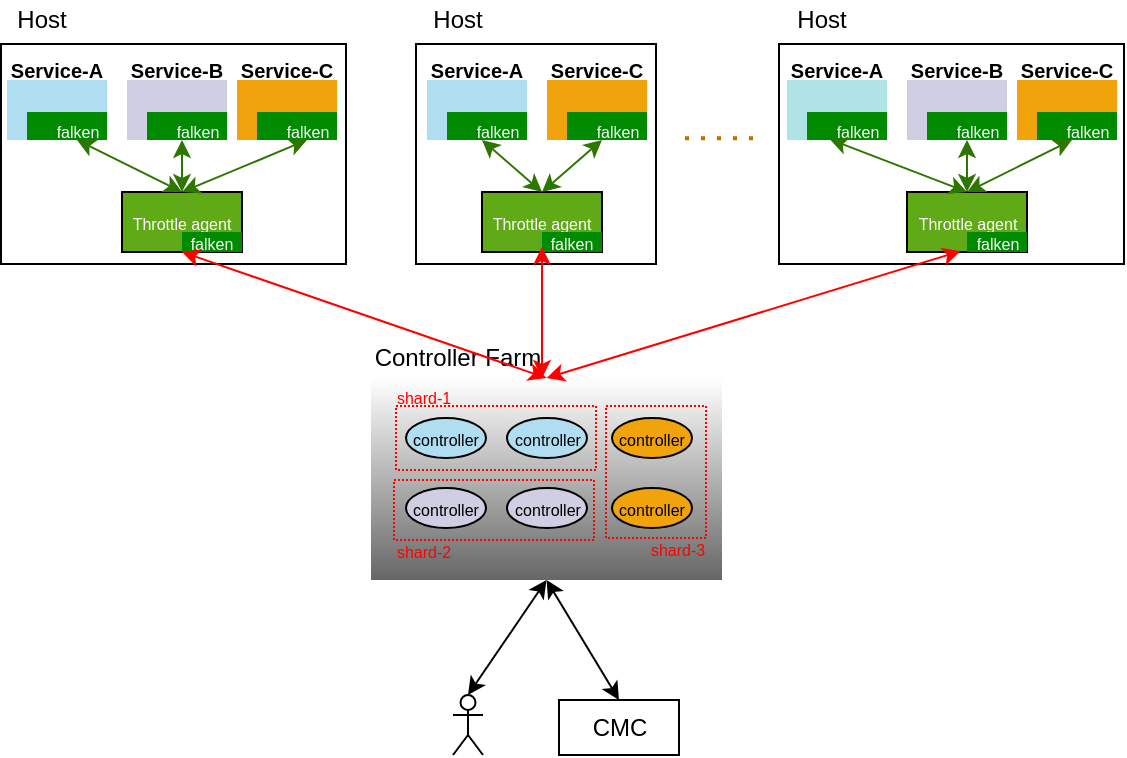 <mxfile version="14.2.9" type="github">
  <diagram id="BSTLE7_yzejE6WdxNYc8" name="Page-1">
    <mxGraphModel dx="938" dy="536" grid="1" gridSize="10" guides="1" tooltips="1" connect="1" arrows="1" fold="1" page="1" pageScale="1" pageWidth="850" pageHeight="1100" math="0" shadow="0">
      <root>
        <mxCell id="0" />
        <mxCell id="1" parent="0" />
        <mxCell id="sjCQOgqBna5IyIyZHuyT-13" value="" style="rounded=0;whiteSpace=wrap;html=1;" vertex="1" parent="1">
          <mxGeometry x="498.5" y="152" width="172.5" height="110" as="geometry" />
        </mxCell>
        <mxCell id="sjCQOgqBna5IyIyZHuyT-12" value="" style="rounded=0;whiteSpace=wrap;html=1;" vertex="1" parent="1">
          <mxGeometry x="317" y="152" width="120" height="110" as="geometry" />
        </mxCell>
        <mxCell id="Sye2rz8z6Uivf4PvG4rr-3" value="" style="rounded=0;whiteSpace=wrap;html=1;" parent="1" vertex="1">
          <mxGeometry x="109.5" y="152" width="172.5" height="110" as="geometry" />
        </mxCell>
        <mxCell id="UTH4l14dTVkqmEDSazQt-14" value="" style="group" parent="1" vertex="1" connectable="0">
          <mxGeometry x="110" y="160" width="55" height="40" as="geometry" />
        </mxCell>
        <mxCell id="Sye2rz8z6Uivf4PvG4rr-4" value="&lt;div style=&quot;text-align: justify&quot;&gt;&lt;br&gt;&lt;/div&gt;" style="rounded=0;whiteSpace=wrap;html=1;align=center;strokeColor=none;fillColor=#B1DDF0;" parent="UTH4l14dTVkqmEDSazQt-14" vertex="1">
          <mxGeometry x="2.5" y="10" width="50" height="30" as="geometry" />
        </mxCell>
        <mxCell id="UTH4l14dTVkqmEDSazQt-13" value="&lt;font style=&quot;font-size: 10px&quot;&gt;&lt;b&gt;Service-A&lt;/b&gt;&lt;/font&gt;" style="text;html=1;strokeColor=none;fillColor=none;align=center;verticalAlign=middle;whiteSpace=wrap;rounded=0;" parent="UTH4l14dTVkqmEDSazQt-14" vertex="1">
          <mxGeometry width="55" height="10" as="geometry" />
        </mxCell>
        <mxCell id="UTH4l14dTVkqmEDSazQt-4" value="" style="group" parent="1" vertex="1" connectable="0">
          <mxGeometry x="122.5" y="186" width="40" height="14" as="geometry" />
        </mxCell>
        <mxCell id="UTH4l14dTVkqmEDSazQt-1" value="" style="rounded=0;whiteSpace=wrap;html=1;fontColor=#ffffff;strokeColor=none;fillColor=#008A00;" parent="UTH4l14dTVkqmEDSazQt-4" vertex="1">
          <mxGeometry width="40" height="14" as="geometry" />
        </mxCell>
        <mxCell id="UTH4l14dTVkqmEDSazQt-3" value="&lt;font style=&quot;font-size: 8px&quot;&gt;falken&lt;/font&gt;" style="rounded=0;whiteSpace=wrap;html=1;fontColor=#ffffff;strokeColor=none;fillColor=none;" parent="UTH4l14dTVkqmEDSazQt-4" vertex="1">
          <mxGeometry x="10" y="4" width="30" height="10" as="geometry" />
        </mxCell>
        <mxCell id="UTH4l14dTVkqmEDSazQt-15" value="" style="group" parent="1" vertex="1" connectable="0">
          <mxGeometry x="170" y="160" width="55" height="40" as="geometry" />
        </mxCell>
        <mxCell id="UTH4l14dTVkqmEDSazQt-16" value="&lt;div style=&quot;text-align: justify&quot;&gt;&lt;br&gt;&lt;/div&gt;" style="rounded=0;whiteSpace=wrap;html=1;fillColor=#d0cee2;align=center;strokeColor=none;" parent="UTH4l14dTVkqmEDSazQt-15" vertex="1">
          <mxGeometry x="2.5" y="10" width="50" height="30" as="geometry" />
        </mxCell>
        <mxCell id="UTH4l14dTVkqmEDSazQt-17" value="&lt;font style=&quot;font-size: 10px&quot;&gt;&lt;b&gt;Service-B&lt;/b&gt;&lt;/font&gt;" style="text;html=1;strokeColor=none;fillColor=none;align=center;verticalAlign=middle;whiteSpace=wrap;rounded=0;" parent="UTH4l14dTVkqmEDSazQt-15" vertex="1">
          <mxGeometry width="55" height="10" as="geometry" />
        </mxCell>
        <mxCell id="UTH4l14dTVkqmEDSazQt-18" value="" style="group" parent="1" vertex="1" connectable="0">
          <mxGeometry x="182.5" y="186" width="40" height="14" as="geometry" />
        </mxCell>
        <mxCell id="UTH4l14dTVkqmEDSazQt-19" value="" style="rounded=0;whiteSpace=wrap;html=1;fillColor=#6d8764;fontColor=#ffffff;strokeColor=none;" parent="UTH4l14dTVkqmEDSazQt-18" vertex="1">
          <mxGeometry width="40" height="14" as="geometry" />
        </mxCell>
        <mxCell id="UTH4l14dTVkqmEDSazQt-20" value="&lt;font style=&quot;font-size: 8px&quot;&gt;falken&lt;/font&gt;" style="rounded=0;whiteSpace=wrap;html=1;fillColor=#008a00;fontColor=#ffffff;strokeColor=none;" parent="UTH4l14dTVkqmEDSazQt-18" vertex="1">
          <mxGeometry x="10" y="4" width="30" height="10" as="geometry" />
        </mxCell>
        <mxCell id="UTH4l14dTVkqmEDSazQt-21" value="" style="group;fillColor=#008A00;" parent="UTH4l14dTVkqmEDSazQt-18" vertex="1" connectable="0">
          <mxGeometry width="40" height="14" as="geometry" />
        </mxCell>
        <mxCell id="UTH4l14dTVkqmEDSazQt-22" value="" style="rounded=0;whiteSpace=wrap;html=1;fontColor=#ffffff;strokeColor=none;fillColor=#008A00;" parent="UTH4l14dTVkqmEDSazQt-21" vertex="1">
          <mxGeometry width="40" height="14" as="geometry" />
        </mxCell>
        <mxCell id="UTH4l14dTVkqmEDSazQt-23" value="&lt;font style=&quot;font-size: 8px&quot;&gt;falken&lt;/font&gt;" style="rounded=0;whiteSpace=wrap;html=1;fontColor=#ffffff;strokeColor=none;fillColor=none;" parent="UTH4l14dTVkqmEDSazQt-21" vertex="1">
          <mxGeometry x="10" y="4" width="30" height="10" as="geometry" />
        </mxCell>
        <mxCell id="UTH4l14dTVkqmEDSazQt-27" value="" style="group" parent="1" vertex="1" connectable="0">
          <mxGeometry x="225" y="160" width="55" height="40" as="geometry" />
        </mxCell>
        <mxCell id="UTH4l14dTVkqmEDSazQt-28" value="&lt;div style=&quot;text-align: justify&quot;&gt;&lt;br&gt;&lt;/div&gt;" style="rounded=0;whiteSpace=wrap;html=1;fillColor=#f0a30a;fontColor=#ffffff;strokeColor=none;align=center;" parent="UTH4l14dTVkqmEDSazQt-27" vertex="1">
          <mxGeometry x="2.5" y="10" width="50" height="30" as="geometry" />
        </mxCell>
        <mxCell id="UTH4l14dTVkqmEDSazQt-29" value="&lt;font style=&quot;font-size: 10px&quot;&gt;&lt;b&gt;Service-C&lt;/b&gt;&lt;/font&gt;" style="text;html=1;strokeColor=none;fillColor=none;align=center;verticalAlign=middle;whiteSpace=wrap;rounded=0;" parent="UTH4l14dTVkqmEDSazQt-27" vertex="1">
          <mxGeometry width="55" height="10" as="geometry" />
        </mxCell>
        <mxCell id="UTH4l14dTVkqmEDSazQt-30" value="" style="group" parent="1" vertex="1" connectable="0">
          <mxGeometry x="237.5" y="186" width="40" height="14" as="geometry" />
        </mxCell>
        <mxCell id="UTH4l14dTVkqmEDSazQt-31" value="" style="rounded=0;whiteSpace=wrap;html=1;fillColor=#6d8764;fontColor=#ffffff;strokeColor=none;" parent="UTH4l14dTVkqmEDSazQt-30" vertex="1">
          <mxGeometry width="40" height="14" as="geometry" />
        </mxCell>
        <mxCell id="UTH4l14dTVkqmEDSazQt-32" value="&lt;font style=&quot;font-size: 8px&quot;&gt;falken&lt;/font&gt;" style="rounded=0;whiteSpace=wrap;html=1;fillColor=#008a00;fontColor=#ffffff;strokeColor=none;" parent="UTH4l14dTVkqmEDSazQt-30" vertex="1">
          <mxGeometry x="10" y="4" width="30" height="10" as="geometry" />
        </mxCell>
        <mxCell id="UTH4l14dTVkqmEDSazQt-33" value="" style="group" parent="UTH4l14dTVkqmEDSazQt-30" vertex="1" connectable="0">
          <mxGeometry width="40" height="14" as="geometry" />
        </mxCell>
        <mxCell id="UTH4l14dTVkqmEDSazQt-34" value="" style="rounded=0;whiteSpace=wrap;html=1;fontColor=#ffffff;strokeColor=none;fillColor=#008A00;" parent="UTH4l14dTVkqmEDSazQt-33" vertex="1">
          <mxGeometry width="40" height="14" as="geometry" />
        </mxCell>
        <mxCell id="UTH4l14dTVkqmEDSazQt-35" value="&lt;font style=&quot;font-size: 8px&quot;&gt;falken&lt;/font&gt;" style="rounded=0;whiteSpace=wrap;html=1;fontColor=#ffffff;strokeColor=none;fillColor=none;" parent="UTH4l14dTVkqmEDSazQt-33" vertex="1">
          <mxGeometry x="10" y="4" width="30" height="10" as="geometry" />
        </mxCell>
        <mxCell id="UTH4l14dTVkqmEDSazQt-42" value="Host" style="text;html=1;strokeColor=none;fillColor=none;align=center;verticalAlign=middle;whiteSpace=wrap;rounded=0;" parent="1" vertex="1">
          <mxGeometry x="110" y="130" width="40" height="20" as="geometry" />
        </mxCell>
        <mxCell id="UTH4l14dTVkqmEDSazQt-36" value="&lt;font style=&quot;font-size: 8px&quot;&gt;Throttle agent&lt;/font&gt;" style="rounded=0;whiteSpace=wrap;html=1;fillColor=#60a917;fontColor=#ffffff;" parent="1" vertex="1">
          <mxGeometry x="170" y="226" width="60" height="30" as="geometry" />
        </mxCell>
        <mxCell id="UTH4l14dTVkqmEDSazQt-38" value="&lt;font style=&quot;font-size: 8px&quot;&gt;falken&lt;/font&gt;" style="rounded=0;whiteSpace=wrap;html=1;fillColor=#008a00;fontColor=#ffffff;strokeColor=none;" parent="1" vertex="1">
          <mxGeometry x="200" y="246" width="30" height="10" as="geometry" />
        </mxCell>
        <mxCell id="UTH4l14dTVkqmEDSazQt-45" value="" style="group" parent="1" vertex="1" connectable="0">
          <mxGeometry x="320" y="160" width="55" height="40" as="geometry" />
        </mxCell>
        <mxCell id="UTH4l14dTVkqmEDSazQt-46" value="&lt;div style=&quot;text-align: justify&quot;&gt;&lt;br&gt;&lt;/div&gt;" style="rounded=0;whiteSpace=wrap;html=1;fillColor=#b1ddf0;align=center;strokeColor=none;" parent="UTH4l14dTVkqmEDSazQt-45" vertex="1">
          <mxGeometry x="2.5" y="10" width="50" height="30" as="geometry" />
        </mxCell>
        <mxCell id="UTH4l14dTVkqmEDSazQt-47" value="&lt;font style=&quot;font-size: 10px&quot;&gt;&lt;b&gt;Service-A&lt;/b&gt;&lt;/font&gt;" style="text;html=1;strokeColor=none;fillColor=none;align=center;verticalAlign=middle;whiteSpace=wrap;rounded=0;" parent="UTH4l14dTVkqmEDSazQt-45" vertex="1">
          <mxGeometry width="55" height="10" as="geometry" />
        </mxCell>
        <mxCell id="UTH4l14dTVkqmEDSazQt-48" value="" style="group" parent="1" vertex="1" connectable="0">
          <mxGeometry x="332.5" y="186" width="40" height="14" as="geometry" />
        </mxCell>
        <mxCell id="UTH4l14dTVkqmEDSazQt-49" value="" style="rounded=0;whiteSpace=wrap;html=1;fillColor=#6d8764;fontColor=#ffffff;strokeColor=none;" parent="UTH4l14dTVkqmEDSazQt-48" vertex="1">
          <mxGeometry width="40" height="14" as="geometry" />
        </mxCell>
        <mxCell id="UTH4l14dTVkqmEDSazQt-50" value="&lt;font style=&quot;font-size: 8px&quot;&gt;falken&lt;/font&gt;" style="rounded=0;whiteSpace=wrap;html=1;fillColor=#008a00;fontColor=#ffffff;strokeColor=none;" parent="UTH4l14dTVkqmEDSazQt-48" vertex="1">
          <mxGeometry x="10" y="4" width="30" height="10" as="geometry" />
        </mxCell>
        <mxCell id="UTH4l14dTVkqmEDSazQt-51" value="" style="group" parent="UTH4l14dTVkqmEDSazQt-48" vertex="1" connectable="0">
          <mxGeometry width="40" height="14" as="geometry" />
        </mxCell>
        <mxCell id="UTH4l14dTVkqmEDSazQt-52" value="" style="rounded=0;whiteSpace=wrap;html=1;fontColor=#ffffff;strokeColor=none;fillColor=#008A00;" parent="UTH4l14dTVkqmEDSazQt-51" vertex="1">
          <mxGeometry width="40" height="14" as="geometry" />
        </mxCell>
        <mxCell id="UTH4l14dTVkqmEDSazQt-53" value="&lt;font style=&quot;font-size: 8px&quot;&gt;falken&lt;/font&gt;" style="rounded=0;whiteSpace=wrap;html=1;fontColor=#ffffff;strokeColor=none;fillColor=none;" parent="UTH4l14dTVkqmEDSazQt-51" vertex="1">
          <mxGeometry x="10" y="4" width="30" height="10" as="geometry" />
        </mxCell>
        <mxCell id="UTH4l14dTVkqmEDSazQt-63" value="" style="group" parent="1" vertex="1" connectable="0">
          <mxGeometry x="380" y="160" width="55" height="40" as="geometry" />
        </mxCell>
        <mxCell id="UTH4l14dTVkqmEDSazQt-64" value="&lt;div style=&quot;text-align: justify&quot;&gt;&lt;br&gt;&lt;/div&gt;" style="rounded=0;whiteSpace=wrap;html=1;fontColor=#ffffff;strokeColor=none;align=center;fillColor=#F0A30A;" parent="UTH4l14dTVkqmEDSazQt-63" vertex="1">
          <mxGeometry x="2.5" y="10" width="50" height="30" as="geometry" />
        </mxCell>
        <mxCell id="UTH4l14dTVkqmEDSazQt-65" value="&lt;font style=&quot;font-size: 10px&quot;&gt;&lt;b&gt;Service-C&lt;/b&gt;&lt;/font&gt;" style="text;html=1;strokeColor=none;fillColor=none;align=center;verticalAlign=middle;whiteSpace=wrap;rounded=0;" parent="UTH4l14dTVkqmEDSazQt-63" vertex="1">
          <mxGeometry width="55" height="10" as="geometry" />
        </mxCell>
        <mxCell id="UTH4l14dTVkqmEDSazQt-66" value="" style="group" parent="1" vertex="1" connectable="0">
          <mxGeometry x="392.5" y="186" width="40" height="14" as="geometry" />
        </mxCell>
        <mxCell id="UTH4l14dTVkqmEDSazQt-67" value="" style="rounded=0;whiteSpace=wrap;html=1;fillColor=#6d8764;fontColor=#ffffff;strokeColor=none;" parent="UTH4l14dTVkqmEDSazQt-66" vertex="1">
          <mxGeometry width="40" height="14" as="geometry" />
        </mxCell>
        <mxCell id="UTH4l14dTVkqmEDSazQt-68" value="&lt;font style=&quot;font-size: 8px&quot;&gt;falken&lt;/font&gt;" style="rounded=0;whiteSpace=wrap;html=1;fillColor=#008a00;fontColor=#ffffff;strokeColor=none;" parent="UTH4l14dTVkqmEDSazQt-66" vertex="1">
          <mxGeometry x="10" y="4" width="30" height="10" as="geometry" />
        </mxCell>
        <mxCell id="UTH4l14dTVkqmEDSazQt-69" value="" style="group" parent="UTH4l14dTVkqmEDSazQt-66" vertex="1" connectable="0">
          <mxGeometry width="40" height="14" as="geometry" />
        </mxCell>
        <mxCell id="UTH4l14dTVkqmEDSazQt-70" value="" style="rounded=0;whiteSpace=wrap;html=1;fontColor=#ffffff;strokeColor=none;fillColor=#008A00;" parent="UTH4l14dTVkqmEDSazQt-69" vertex="1">
          <mxGeometry width="40" height="14" as="geometry" />
        </mxCell>
        <mxCell id="UTH4l14dTVkqmEDSazQt-71" value="&lt;font style=&quot;font-size: 8px&quot;&gt;falken&lt;/font&gt;" style="rounded=0;whiteSpace=wrap;html=1;fontColor=#ffffff;strokeColor=none;fillColor=none;" parent="UTH4l14dTVkqmEDSazQt-69" vertex="1">
          <mxGeometry x="10" y="4" width="30" height="10" as="geometry" />
        </mxCell>
        <mxCell id="UTH4l14dTVkqmEDSazQt-72" value="Host" style="text;html=1;strokeColor=none;fillColor=none;align=center;verticalAlign=middle;whiteSpace=wrap;rounded=0;" parent="1" vertex="1">
          <mxGeometry x="318" y="130" width="40" height="20" as="geometry" />
        </mxCell>
        <mxCell id="UTH4l14dTVkqmEDSazQt-73" value="&lt;font style=&quot;font-size: 8px&quot;&gt;Throttle agent&lt;/font&gt;" style="rounded=0;whiteSpace=wrap;html=1;fillColor=#60a917;fontColor=#ffffff;" parent="1" vertex="1">
          <mxGeometry x="350" y="226" width="60" height="30" as="geometry" />
        </mxCell>
        <mxCell id="UTH4l14dTVkqmEDSazQt-74" value="&lt;font style=&quot;font-size: 8px&quot;&gt;falken&lt;/font&gt;" style="rounded=0;whiteSpace=wrap;html=1;fillColor=#008a00;fontColor=#ffffff;strokeColor=none;" parent="1" vertex="1">
          <mxGeometry x="380" y="246" width="30" height="10" as="geometry" />
        </mxCell>
        <mxCell id="UTH4l14dTVkqmEDSazQt-112" value="" style="group" parent="1" vertex="1" connectable="0">
          <mxGeometry x="500" y="160" width="55" height="40" as="geometry" />
        </mxCell>
        <mxCell id="UTH4l14dTVkqmEDSazQt-113" value="&lt;div style=&quot;text-align: justify&quot;&gt;&lt;br&gt;&lt;/div&gt;" style="rounded=0;whiteSpace=wrap;html=1;fillColor=#b0e3e6;align=center;strokeColor=none;" parent="UTH4l14dTVkqmEDSazQt-112" vertex="1">
          <mxGeometry x="2.5" y="10" width="50" height="30" as="geometry" />
        </mxCell>
        <mxCell id="UTH4l14dTVkqmEDSazQt-114" value="&lt;font style=&quot;font-size: 10px&quot;&gt;&lt;b&gt;Service-A&lt;/b&gt;&lt;/font&gt;" style="text;html=1;strokeColor=none;fillColor=none;align=center;verticalAlign=middle;whiteSpace=wrap;rounded=0;" parent="UTH4l14dTVkqmEDSazQt-112" vertex="1">
          <mxGeometry width="55" height="10" as="geometry" />
        </mxCell>
        <mxCell id="UTH4l14dTVkqmEDSazQt-115" value="" style="group;fillColor=#008A00;" parent="1" vertex="1" connectable="0">
          <mxGeometry x="512.5" y="186" width="40" height="14" as="geometry" />
        </mxCell>
        <mxCell id="UTH4l14dTVkqmEDSazQt-116" value="" style="rounded=0;whiteSpace=wrap;html=1;fillColor=#6d8764;fontColor=#ffffff;strokeColor=none;" parent="UTH4l14dTVkqmEDSazQt-115" vertex="1">
          <mxGeometry width="40" height="14" as="geometry" />
        </mxCell>
        <mxCell id="UTH4l14dTVkqmEDSazQt-117" value="&lt;font style=&quot;font-size: 8px&quot;&gt;falken&lt;/font&gt;" style="rounded=0;whiteSpace=wrap;html=1;fillColor=#008a00;fontColor=#ffffff;strokeColor=none;" parent="UTH4l14dTVkqmEDSazQt-115" vertex="1">
          <mxGeometry x="10" y="4" width="30" height="10" as="geometry" />
        </mxCell>
        <mxCell id="UTH4l14dTVkqmEDSazQt-118" value="" style="group" parent="UTH4l14dTVkqmEDSazQt-115" vertex="1" connectable="0">
          <mxGeometry width="40" height="14" as="geometry" />
        </mxCell>
        <mxCell id="UTH4l14dTVkqmEDSazQt-119" value="" style="rounded=0;whiteSpace=wrap;html=1;fontColor=#ffffff;strokeColor=none;fillColor=#008A00;" parent="UTH4l14dTVkqmEDSazQt-118" vertex="1">
          <mxGeometry width="40" height="14" as="geometry" />
        </mxCell>
        <mxCell id="UTH4l14dTVkqmEDSazQt-120" value="&lt;font style=&quot;font-size: 8px&quot;&gt;falken&lt;/font&gt;" style="rounded=0;whiteSpace=wrap;html=1;fontColor=#ffffff;strokeColor=none;fillColor=none;" parent="UTH4l14dTVkqmEDSazQt-118" vertex="1">
          <mxGeometry x="10" y="4" width="30" height="10" as="geometry" />
        </mxCell>
        <mxCell id="UTH4l14dTVkqmEDSazQt-121" value="" style="group" parent="1" vertex="1" connectable="0">
          <mxGeometry x="560" y="160" width="55" height="40" as="geometry" />
        </mxCell>
        <mxCell id="UTH4l14dTVkqmEDSazQt-122" value="&lt;div style=&quot;text-align: justify&quot;&gt;&lt;br&gt;&lt;/div&gt;" style="rounded=0;whiteSpace=wrap;html=1;fillColor=#d0cee2;align=center;strokeColor=none;" parent="UTH4l14dTVkqmEDSazQt-121" vertex="1">
          <mxGeometry x="2.5" y="10" width="50" height="30" as="geometry" />
        </mxCell>
        <mxCell id="UTH4l14dTVkqmEDSazQt-123" value="&lt;font style=&quot;font-size: 10px&quot;&gt;&lt;b&gt;Service-B&lt;/b&gt;&lt;/font&gt;" style="text;html=1;strokeColor=none;fillColor=none;align=center;verticalAlign=middle;whiteSpace=wrap;rounded=0;" parent="UTH4l14dTVkqmEDSazQt-121" vertex="1">
          <mxGeometry width="55" height="10" as="geometry" />
        </mxCell>
        <mxCell id="UTH4l14dTVkqmEDSazQt-124" value="" style="group" parent="1" vertex="1" connectable="0">
          <mxGeometry x="572.5" y="186" width="40" height="14" as="geometry" />
        </mxCell>
        <mxCell id="UTH4l14dTVkqmEDSazQt-125" value="" style="rounded=0;whiteSpace=wrap;html=1;fillColor=#6d8764;fontColor=#ffffff;strokeColor=none;" parent="UTH4l14dTVkqmEDSazQt-124" vertex="1">
          <mxGeometry width="40" height="14" as="geometry" />
        </mxCell>
        <mxCell id="UTH4l14dTVkqmEDSazQt-126" value="&lt;font style=&quot;font-size: 8px&quot;&gt;falken&lt;/font&gt;" style="rounded=0;whiteSpace=wrap;html=1;fillColor=#008a00;fontColor=#ffffff;strokeColor=none;" parent="UTH4l14dTVkqmEDSazQt-124" vertex="1">
          <mxGeometry x="10" y="4" width="30" height="10" as="geometry" />
        </mxCell>
        <mxCell id="UTH4l14dTVkqmEDSazQt-127" value="" style="group" parent="UTH4l14dTVkqmEDSazQt-124" vertex="1" connectable="0">
          <mxGeometry width="40" height="14" as="geometry" />
        </mxCell>
        <mxCell id="UTH4l14dTVkqmEDSazQt-128" value="" style="rounded=0;whiteSpace=wrap;html=1;fontColor=#ffffff;strokeColor=none;fillColor=#008A00;" parent="UTH4l14dTVkqmEDSazQt-127" vertex="1">
          <mxGeometry width="40" height="14" as="geometry" />
        </mxCell>
        <mxCell id="UTH4l14dTVkqmEDSazQt-129" value="&lt;font style=&quot;font-size: 8px&quot;&gt;falken&lt;/font&gt;" style="rounded=0;whiteSpace=wrap;html=1;fontColor=#ffffff;strokeColor=none;fillColor=none;" parent="UTH4l14dTVkqmEDSazQt-127" vertex="1">
          <mxGeometry x="10" y="4" width="30" height="10" as="geometry" />
        </mxCell>
        <mxCell id="UTH4l14dTVkqmEDSazQt-130" value="" style="group" parent="1" vertex="1" connectable="0">
          <mxGeometry x="615" y="160" width="55" height="40" as="geometry" />
        </mxCell>
        <mxCell id="UTH4l14dTVkqmEDSazQt-131" value="&lt;div style=&quot;text-align: justify&quot;&gt;&lt;br&gt;&lt;/div&gt;" style="rounded=0;whiteSpace=wrap;html=1;fillColor=#f0a30a;fontColor=#ffffff;strokeColor=none;align=center;" parent="UTH4l14dTVkqmEDSazQt-130" vertex="1">
          <mxGeometry x="2.5" y="10" width="50" height="30" as="geometry" />
        </mxCell>
        <mxCell id="UTH4l14dTVkqmEDSazQt-132" value="&lt;font style=&quot;font-size: 10px&quot;&gt;&lt;b&gt;Service-C&lt;/b&gt;&lt;/font&gt;" style="text;html=1;strokeColor=none;fillColor=none;align=center;verticalAlign=middle;whiteSpace=wrap;rounded=0;" parent="UTH4l14dTVkqmEDSazQt-130" vertex="1">
          <mxGeometry width="55" height="10" as="geometry" />
        </mxCell>
        <mxCell id="UTH4l14dTVkqmEDSazQt-133" value="" style="group" parent="1" vertex="1" connectable="0">
          <mxGeometry x="627.5" y="186" width="40" height="14" as="geometry" />
        </mxCell>
        <mxCell id="UTH4l14dTVkqmEDSazQt-134" value="" style="rounded=0;whiteSpace=wrap;html=1;fillColor=#6d8764;fontColor=#ffffff;strokeColor=none;" parent="UTH4l14dTVkqmEDSazQt-133" vertex="1">
          <mxGeometry width="40" height="14" as="geometry" />
        </mxCell>
        <mxCell id="UTH4l14dTVkqmEDSazQt-135" value="&lt;font style=&quot;font-size: 8px&quot;&gt;falken&lt;/font&gt;" style="rounded=0;whiteSpace=wrap;html=1;fillColor=#008a00;fontColor=#ffffff;strokeColor=none;" parent="UTH4l14dTVkqmEDSazQt-133" vertex="1">
          <mxGeometry x="10" y="4" width="30" height="10" as="geometry" />
        </mxCell>
        <mxCell id="UTH4l14dTVkqmEDSazQt-136" value="" style="group" parent="UTH4l14dTVkqmEDSazQt-133" vertex="1" connectable="0">
          <mxGeometry width="40" height="14" as="geometry" />
        </mxCell>
        <mxCell id="UTH4l14dTVkqmEDSazQt-137" value="" style="rounded=0;whiteSpace=wrap;html=1;fontColor=#ffffff;strokeColor=none;fillColor=#008A00;" parent="UTH4l14dTVkqmEDSazQt-136" vertex="1">
          <mxGeometry width="40" height="14" as="geometry" />
        </mxCell>
        <mxCell id="UTH4l14dTVkqmEDSazQt-138" value="&lt;font style=&quot;font-size: 8px&quot;&gt;falken&lt;/font&gt;" style="rounded=0;whiteSpace=wrap;html=1;fontColor=#ffffff;strokeColor=none;fillColor=none;" parent="UTH4l14dTVkqmEDSazQt-136" vertex="1">
          <mxGeometry x="10" y="4" width="30" height="10" as="geometry" />
        </mxCell>
        <mxCell id="UTH4l14dTVkqmEDSazQt-139" value="Host" style="text;html=1;strokeColor=none;fillColor=none;align=center;verticalAlign=middle;whiteSpace=wrap;rounded=0;" parent="1" vertex="1">
          <mxGeometry x="500" y="130" width="40" height="20" as="geometry" />
        </mxCell>
        <mxCell id="UTH4l14dTVkqmEDSazQt-142" value="" style="endArrow=none;dashed=1;html=1;dashPattern=1 3;strokeWidth=2;strokeColor=#BD7000;fillColor=#f0a30a;" parent="1" edge="1">
          <mxGeometry width="50" height="50" relative="1" as="geometry">
            <mxPoint x="485.5" y="199.17" as="sourcePoint" />
            <mxPoint x="450" y="199.17" as="targetPoint" />
          </mxGeometry>
        </mxCell>
        <mxCell id="sjCQOgqBna5IyIyZHuyT-1" value="&lt;font style=&quot;font-size: 8px&quot;&gt;Throttle agent&lt;/font&gt;" style="rounded=0;whiteSpace=wrap;html=1;fillColor=#60a917;fontColor=#ffffff;" vertex="1" parent="1">
          <mxGeometry x="562.5" y="226" width="60" height="30" as="geometry" />
        </mxCell>
        <mxCell id="sjCQOgqBna5IyIyZHuyT-2" value="&lt;font style=&quot;font-size: 8px&quot;&gt;falken&lt;/font&gt;" style="rounded=0;whiteSpace=wrap;html=1;fillColor=#008a00;fontColor=#ffffff;strokeColor=none;" vertex="1" parent="1">
          <mxGeometry x="592.5" y="246" width="30" height="10" as="geometry" />
        </mxCell>
        <mxCell id="sjCQOgqBna5IyIyZHuyT-3" value="" style="endArrow=classic;startArrow=classic;html=1;strokeColor=#2D7600;fillColor=#60a917;exitX=0.5;exitY=1;exitDx=0;exitDy=0;entryX=0.5;entryY=0;entryDx=0;entryDy=0;" edge="1" parent="1" target="UTH4l14dTVkqmEDSazQt-36">
          <mxGeometry width="50" height="50" relative="1" as="geometry">
            <mxPoint x="147.5" y="200" as="sourcePoint" />
            <mxPoint x="300" y="240" as="targetPoint" />
          </mxGeometry>
        </mxCell>
        <mxCell id="sjCQOgqBna5IyIyZHuyT-4" value="" style="endArrow=classic;startArrow=classic;html=1;strokeColor=#2D7600;fillColor=#60a917;exitX=0.25;exitY=1;exitDx=0;exitDy=0;entryX=0.5;entryY=0;entryDx=0;entryDy=0;" edge="1" parent="1" source="UTH4l14dTVkqmEDSazQt-23" target="UTH4l14dTVkqmEDSazQt-36">
          <mxGeometry width="50" height="50" relative="1" as="geometry">
            <mxPoint x="157.5" y="210" as="sourcePoint" />
            <mxPoint x="205" y="236" as="targetPoint" />
          </mxGeometry>
        </mxCell>
        <mxCell id="sjCQOgqBna5IyIyZHuyT-5" value="" style="endArrow=classic;startArrow=classic;html=1;strokeColor=#2D7600;fillColor=#60a917;exitX=0.5;exitY=1;exitDx=0;exitDy=0;entryX=0.5;entryY=0;entryDx=0;entryDy=0;" edge="1" parent="1" source="UTH4l14dTVkqmEDSazQt-35" target="UTH4l14dTVkqmEDSazQt-36">
          <mxGeometry width="50" height="50" relative="1" as="geometry">
            <mxPoint x="210" y="210" as="sourcePoint" />
            <mxPoint x="210" y="236" as="targetPoint" />
          </mxGeometry>
        </mxCell>
        <mxCell id="sjCQOgqBna5IyIyZHuyT-6" value="" style="endArrow=classic;startArrow=classic;html=1;strokeColor=#2D7600;fillColor=#60a917;exitX=0.25;exitY=1;exitDx=0;exitDy=0;entryX=0.5;entryY=0;entryDx=0;entryDy=0;" edge="1" parent="1" source="UTH4l14dTVkqmEDSazQt-53" target="UTH4l14dTVkqmEDSazQt-73">
          <mxGeometry width="50" height="50" relative="1" as="geometry">
            <mxPoint x="272.5" y="210" as="sourcePoint" />
            <mxPoint x="210" y="236" as="targetPoint" />
          </mxGeometry>
        </mxCell>
        <mxCell id="sjCQOgqBna5IyIyZHuyT-7" value="" style="endArrow=classic;startArrow=classic;html=1;strokeColor=#2D7600;fillColor=#60a917;exitX=0.25;exitY=1;exitDx=0;exitDy=0;entryX=0.5;entryY=0;entryDx=0;entryDy=0;" edge="1" parent="1" source="UTH4l14dTVkqmEDSazQt-71" target="UTH4l14dTVkqmEDSazQt-73">
          <mxGeometry width="50" height="50" relative="1" as="geometry">
            <mxPoint x="360" y="210" as="sourcePoint" />
            <mxPoint x="390" y="236" as="targetPoint" />
          </mxGeometry>
        </mxCell>
        <mxCell id="sjCQOgqBna5IyIyZHuyT-8" value="" style="endArrow=classic;startArrow=classic;html=1;strokeColor=#2D7600;fillColor=#60a917;exitX=0.428;exitY=0.989;exitDx=0;exitDy=0;entryX=0.5;entryY=0;entryDx=0;entryDy=0;exitPerimeter=0;" edge="1" parent="1" source="UTH4l14dTVkqmEDSazQt-113" target="sjCQOgqBna5IyIyZHuyT-1">
          <mxGeometry width="50" height="50" relative="1" as="geometry">
            <mxPoint x="420" y="210" as="sourcePoint" />
            <mxPoint x="390" y="236" as="targetPoint" />
          </mxGeometry>
        </mxCell>
        <mxCell id="sjCQOgqBna5IyIyZHuyT-9" value="" style="endArrow=classic;startArrow=classic;html=1;strokeColor=#2D7600;fillColor=#60a917;exitX=0.5;exitY=1;exitDx=0;exitDy=0;entryX=0.5;entryY=0;entryDx=0;entryDy=0;" edge="1" parent="1" source="UTH4l14dTVkqmEDSazQt-128" target="sjCQOgqBna5IyIyZHuyT-1">
          <mxGeometry width="50" height="50" relative="1" as="geometry">
            <mxPoint x="533.9" y="209.67" as="sourcePoint" />
            <mxPoint x="602.5" y="236" as="targetPoint" />
          </mxGeometry>
        </mxCell>
        <mxCell id="sjCQOgqBna5IyIyZHuyT-10" value="" style="endArrow=classic;startArrow=classic;html=1;strokeColor=#2D7600;fillColor=#60a917;exitX=0.25;exitY=1;exitDx=0;exitDy=0;entryX=0.5;entryY=0;entryDx=0;entryDy=0;" edge="1" parent="1" source="UTH4l14dTVkqmEDSazQt-138" target="sjCQOgqBna5IyIyZHuyT-1">
          <mxGeometry width="50" height="50" relative="1" as="geometry">
            <mxPoint x="602.5" y="210" as="sourcePoint" />
            <mxPoint x="602.5" y="236" as="targetPoint" />
          </mxGeometry>
        </mxCell>
        <mxCell id="sjCQOgqBna5IyIyZHuyT-15" value="" style="rounded=0;whiteSpace=wrap;html=1;strokeColor=none;fillColor=#FFFFFF;gradientColor=#666666;" vertex="1" parent="1">
          <mxGeometry x="294.5" y="319" width="175.5" height="101" as="geometry" />
        </mxCell>
        <mxCell id="sjCQOgqBna5IyIyZHuyT-16" value="Controller Farm" style="text;html=1;strokeColor=none;fillColor=none;align=center;verticalAlign=middle;whiteSpace=wrap;rounded=0;" vertex="1" parent="1">
          <mxGeometry x="294.5" y="299" width="85.5" height="20" as="geometry" />
        </mxCell>
        <mxCell id="sjCQOgqBna5IyIyZHuyT-23" value="&lt;font style=&quot;font-size: 8px&quot;&gt;controller&lt;/font&gt;" style="ellipse;whiteSpace=wrap;html=1;strokeColor=#000000;fillColor=#B1DDF0;" vertex="1" parent="1">
          <mxGeometry x="312" y="339" width="40" height="20" as="geometry" />
        </mxCell>
        <mxCell id="sjCQOgqBna5IyIyZHuyT-31" value="&lt;font style=&quot;font-size: 8px&quot;&gt;controller&lt;/font&gt;" style="ellipse;whiteSpace=wrap;html=1;strokeColor=#000000;fillColor=#B1DDF0;" vertex="1" parent="1">
          <mxGeometry x="362.5" y="339" width="40" height="20" as="geometry" />
        </mxCell>
        <mxCell id="sjCQOgqBna5IyIyZHuyT-32" value="&lt;font style=&quot;font-size: 8px&quot;&gt;controller&lt;/font&gt;" style="ellipse;whiteSpace=wrap;html=1;strokeColor=#000000;fillColor=#F0A30A;" vertex="1" parent="1">
          <mxGeometry x="415" y="339" width="40" height="20" as="geometry" />
        </mxCell>
        <mxCell id="sjCQOgqBna5IyIyZHuyT-33" value="&lt;font style=&quot;font-size: 8px&quot;&gt;controller&lt;/font&gt;" style="ellipse;whiteSpace=wrap;html=1;strokeColor=#000000;fillColor=#D0CEE2;" vertex="1" parent="1">
          <mxGeometry x="312" y="374" width="40" height="20" as="geometry" />
        </mxCell>
        <mxCell id="sjCQOgqBna5IyIyZHuyT-34" value="&lt;font style=&quot;font-size: 8px&quot;&gt;controller&lt;/font&gt;" style="ellipse;whiteSpace=wrap;html=1;strokeColor=#000000;fillColor=#D0CEE2;" vertex="1" parent="1">
          <mxGeometry x="362.5" y="374" width="40" height="20" as="geometry" />
        </mxCell>
        <mxCell id="sjCQOgqBna5IyIyZHuyT-35" value="&lt;font style=&quot;font-size: 8px&quot;&gt;controller&lt;/font&gt;" style="ellipse;whiteSpace=wrap;html=1;strokeColor=#000000;fillColor=#F0A30A;" vertex="1" parent="1">
          <mxGeometry x="415" y="374" width="40" height="20" as="geometry" />
        </mxCell>
        <mxCell id="sjCQOgqBna5IyIyZHuyT-36" value="" style="rounded=0;whiteSpace=wrap;html=1;dashed=1;dashPattern=1 1;gradientColor=#666666;fillColor=none;strokeColor=#FF0000;" vertex="1" parent="1">
          <mxGeometry x="307" y="333" width="100" height="32" as="geometry" />
        </mxCell>
        <mxCell id="sjCQOgqBna5IyIyZHuyT-38" value="" style="rounded=0;whiteSpace=wrap;html=1;dashed=1;dashPattern=1 1;gradientColor=#666666;fillColor=none;strokeColor=#FF0000;" vertex="1" parent="1">
          <mxGeometry x="306" y="370" width="100" height="30" as="geometry" />
        </mxCell>
        <mxCell id="sjCQOgqBna5IyIyZHuyT-39" value="" style="rounded=0;whiteSpace=wrap;html=1;dashed=1;dashPattern=1 1;gradientColor=#666666;fillColor=none;strokeColor=#FF0000;" vertex="1" parent="1">
          <mxGeometry x="412" y="333" width="50" height="66" as="geometry" />
        </mxCell>
        <mxCell id="sjCQOgqBna5IyIyZHuyT-40" value="" style="endArrow=classic;startArrow=classic;html=1;entryX=0.5;entryY=1;entryDx=0;entryDy=0;exitX=0.5;exitY=0;exitDx=0;exitDy=0;strokeColor=#FF0000;" edge="1" parent="1" source="sjCQOgqBna5IyIyZHuyT-15" target="UTH4l14dTVkqmEDSazQt-36">
          <mxGeometry width="50" height="50" relative="1" as="geometry">
            <mxPoint x="260" y="360" as="sourcePoint" />
            <mxPoint x="310" y="310" as="targetPoint" />
          </mxGeometry>
        </mxCell>
        <mxCell id="sjCQOgqBna5IyIyZHuyT-41" value="" style="endArrow=classic;startArrow=classic;html=1;entryX=0;entryY=0.75;entryDx=0;entryDy=0;exitX=1;exitY=1;exitDx=0;exitDy=0;strokeColor=#FF0000;" edge="1" parent="1" source="sjCQOgqBna5IyIyZHuyT-16" target="UTH4l14dTVkqmEDSazQt-74">
          <mxGeometry width="50" height="50" relative="1" as="geometry">
            <mxPoint x="362.25" y="400" as="sourcePoint" />
            <mxPoint x="210" y="266" as="targetPoint" />
          </mxGeometry>
        </mxCell>
        <mxCell id="sjCQOgqBna5IyIyZHuyT-42" value="" style="endArrow=classic;startArrow=classic;html=1;entryX=0.446;entryY=0.986;entryDx=0;entryDy=0;exitX=0.5;exitY=0;exitDx=0;exitDy=0;strokeColor=#FF0000;entryPerimeter=0;" edge="1" parent="1" source="sjCQOgqBna5IyIyZHuyT-15" target="sjCQOgqBna5IyIyZHuyT-1">
          <mxGeometry width="50" height="50" relative="1" as="geometry">
            <mxPoint x="360" y="400" as="sourcePoint" />
            <mxPoint x="390" y="263.5" as="targetPoint" />
          </mxGeometry>
        </mxCell>
        <mxCell id="sjCQOgqBna5IyIyZHuyT-43" value="&lt;font style=&quot;font-size: 8px&quot; color=&quot;#ff0000&quot;&gt;shard-1&lt;/font&gt;" style="text;html=1;strokeColor=none;fillColor=none;align=center;verticalAlign=middle;whiteSpace=wrap;rounded=0;dashed=1;dashPattern=1 1;" vertex="1" parent="1">
          <mxGeometry x="306" y="323" width="30" height="10" as="geometry" />
        </mxCell>
        <mxCell id="sjCQOgqBna5IyIyZHuyT-44" value="&lt;font style=&quot;font-size: 8px&quot; color=&quot;#ff0000&quot;&gt;shard-2&lt;/font&gt;" style="text;html=1;strokeColor=none;fillColor=none;align=center;verticalAlign=middle;whiteSpace=wrap;rounded=0;dashed=1;dashPattern=1 1;" vertex="1" parent="1">
          <mxGeometry x="306" y="400" width="30" height="10" as="geometry" />
        </mxCell>
        <mxCell id="sjCQOgqBna5IyIyZHuyT-45" value="&lt;font style=&quot;font-size: 8px&quot; color=&quot;#ff0000&quot;&gt;shard-3&lt;/font&gt;" style="text;html=1;fillColor=none;align=center;verticalAlign=middle;whiteSpace=wrap;rounded=0;dashed=1;dashPattern=1 1;" vertex="1" parent="1">
          <mxGeometry x="432.5" y="399" width="30" height="10" as="geometry" />
        </mxCell>
        <mxCell id="sjCQOgqBna5IyIyZHuyT-46" value="" style="shape=umlActor;verticalLabelPosition=bottom;verticalAlign=top;html=1;outlineConnect=0;strokeColor=#000000;fillColor=none;gradientColor=#666666;" vertex="1" parent="1">
          <mxGeometry x="335.5" y="477.5" width="15" height="30" as="geometry" />
        </mxCell>
        <mxCell id="sjCQOgqBna5IyIyZHuyT-48" value="CMC" style="rounded=0;whiteSpace=wrap;html=1;strokeColor=#000000;gradientColor=#666666;fillColor=none;" vertex="1" parent="1">
          <mxGeometry x="388.5" y="480" width="60" height="27.5" as="geometry" />
        </mxCell>
        <mxCell id="sjCQOgqBna5IyIyZHuyT-49" value="" style="endArrow=classic;startArrow=classic;html=1;entryX=0.5;entryY=1;entryDx=0;entryDy=0;exitX=0.5;exitY=0;exitDx=0;exitDy=0;exitPerimeter=0;" edge="1" parent="1" source="sjCQOgqBna5IyIyZHuyT-46" target="sjCQOgqBna5IyIyZHuyT-15">
          <mxGeometry width="50" height="50" relative="1" as="geometry">
            <mxPoint x="342.5" y="470" as="sourcePoint" />
            <mxPoint x="392.5" y="420" as="targetPoint" />
          </mxGeometry>
        </mxCell>
        <mxCell id="sjCQOgqBna5IyIyZHuyT-50" value="" style="endArrow=classic;startArrow=classic;html=1;entryX=0.5;entryY=1;entryDx=0;entryDy=0;exitX=0.5;exitY=0;exitDx=0;exitDy=0;" edge="1" parent="1" source="sjCQOgqBna5IyIyZHuyT-48" target="sjCQOgqBna5IyIyZHuyT-15">
          <mxGeometry width="50" height="50" relative="1" as="geometry">
            <mxPoint x="342" y="487.5" as="sourcePoint" />
            <mxPoint x="392.25" y="430.0" as="targetPoint" />
          </mxGeometry>
        </mxCell>
      </root>
    </mxGraphModel>
  </diagram>
</mxfile>
